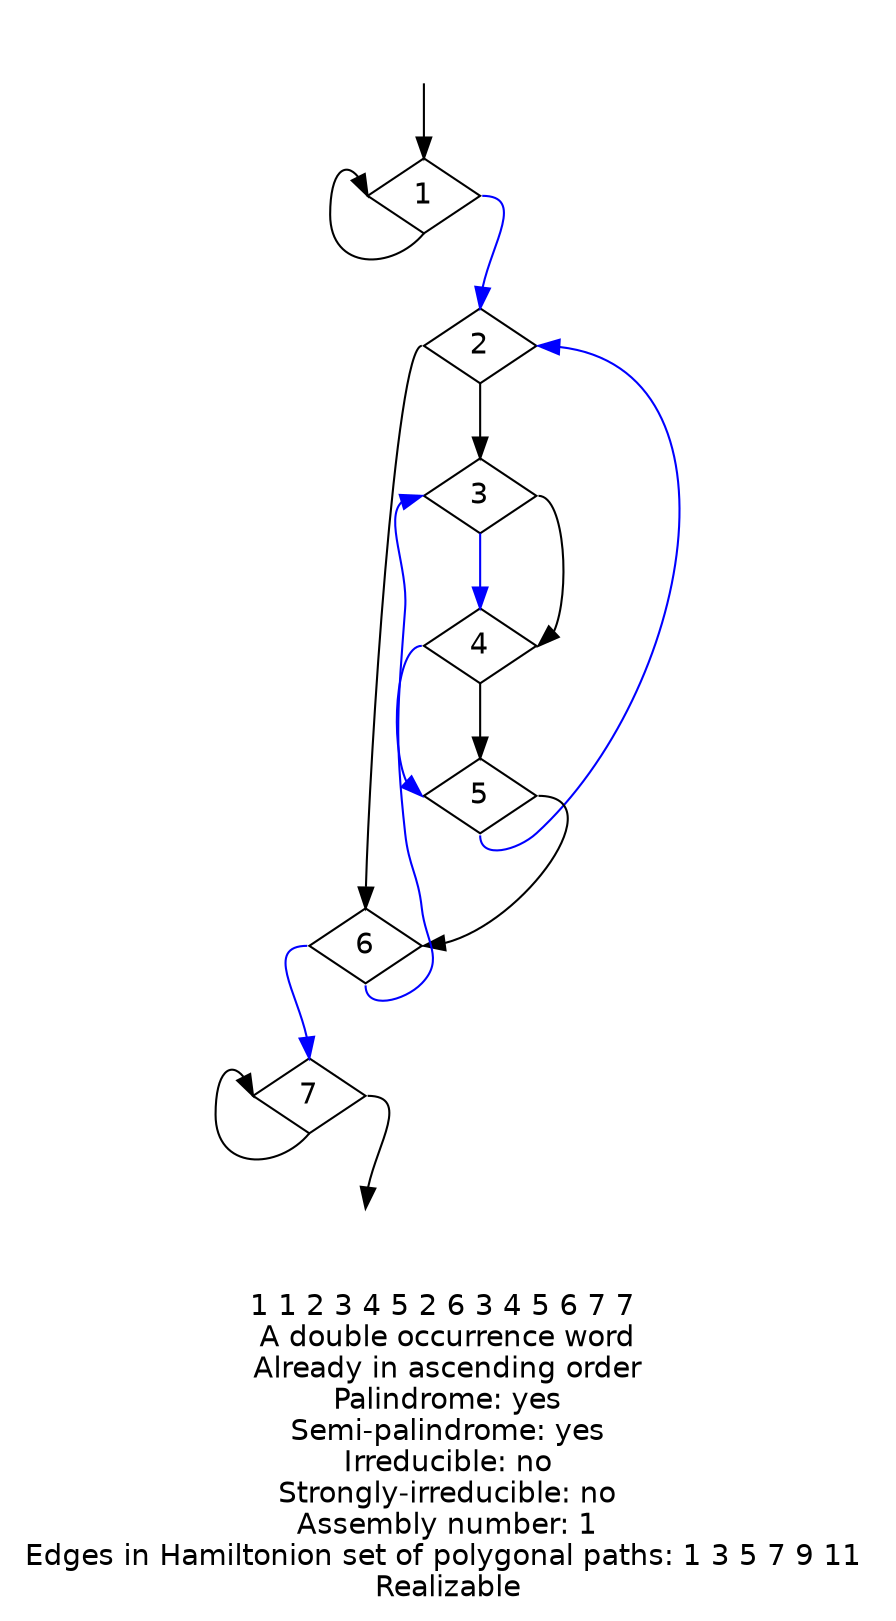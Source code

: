 digraph {
fontname="Helvetica"
node [fontname="Helvetica"]
node [shape=diamond]
label="1 1 2 3 4 5 2 6 3 4 5 6 7 7 \nA double occurrence word\nAlready in ascending order\nPalindrome: yes\nSemi-palindrome: yes\nIrreducible: no\nStrongly-irreducible: no\nAssembly number: 1\nEdges in Hamiltonion set of polygonal paths: 1 3 5 7 9 11 \nRealizable\n"
a [style="invis"]
b [style="invis"]
a:s -> 1:n
1:s -> 1:w
1:e -> 2:n [color="blue"]
2:s -> 3:n
3:s -> 4:n [color="blue"]
4:s -> 5:n
5:s -> 2:e [color="blue"]
2:w -> 6:n
6:s -> 3:w [color="blue"]
3:e -> 4:e
4:w -> 5:w [color="blue"]
5:e -> 6:e
6:w -> 7:n [color="blue"]
7:s -> 7:w
7:e -> b:n
}
